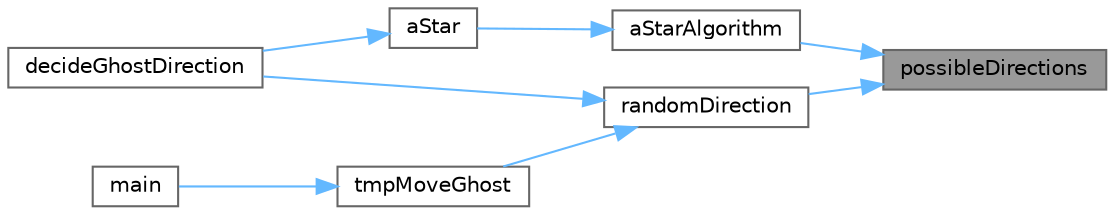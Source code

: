 digraph "possibleDirections"
{
 // LATEX_PDF_SIZE
  bgcolor="transparent";
  edge [fontname=Helvetica,fontsize=10,labelfontname=Helvetica,labelfontsize=10];
  node [fontname=Helvetica,fontsize=10,shape=box,height=0.2,width=0.4];
  rankdir="RL";
  Node1 [label="possibleDirections",height=0.2,width=0.4,color="gray40", fillcolor="grey60", style="filled", fontcolor="black",tooltip=" "];
  Node1 -> Node2 [dir="back",color="steelblue1",style="solid"];
  Node2 [label="aStarAlgorithm",height=0.2,width=0.4,color="grey40", fillcolor="white", style="filled",URL="$ghost__intelligence_8cpp.html#ae7850a53f5e548a89f5fc7bd313ea30d",tooltip=" "];
  Node2 -> Node3 [dir="back",color="steelblue1",style="solid"];
  Node3 [label="aStar",height=0.2,width=0.4,color="grey40", fillcolor="white", style="filled",URL="$ghost__intelligence_8cpp.html#a1736387c34d2767e769cf73f95eaa572",tooltip=" "];
  Node3 -> Node4 [dir="back",color="steelblue1",style="solid"];
  Node4 [label="decideGhostDirection",height=0.2,width=0.4,color="grey40", fillcolor="white", style="filled",URL="$ghost__intelligence_8cpp.html#a735ce867b25667797297aa628ba8ac5b",tooltip=" "];
  Node1 -> Node5 [dir="back",color="steelblue1",style="solid"];
  Node5 [label="randomDirection",height=0.2,width=0.4,color="grey40", fillcolor="white", style="filled",URL="$general_8cpp.html#a4793493d097b787c9be2d5de18bf1633",tooltip=" "];
  Node5 -> Node4 [dir="back",color="steelblue1",style="solid"];
  Node5 -> Node6 [dir="back",color="steelblue1",style="solid"];
  Node6 [label="tmpMoveGhost",height=0.2,width=0.4,color="grey40", fillcolor="white", style="filled",URL="$general_8cpp.html#a6eac6a0d4521074e5ab46d5af0f9aa8f",tooltip=" "];
  Node6 -> Node7 [dir="back",color="steelblue1",style="solid"];
  Node7 [label="main",height=0.2,width=0.4,color="grey40", fillcolor="white", style="filled",URL="$main_8cpp.html#ae66f6b31b5ad750f1fe042a706a4e3d4",tooltip="The main function of the program This function initializes all the core elements of the program,..."];
}
